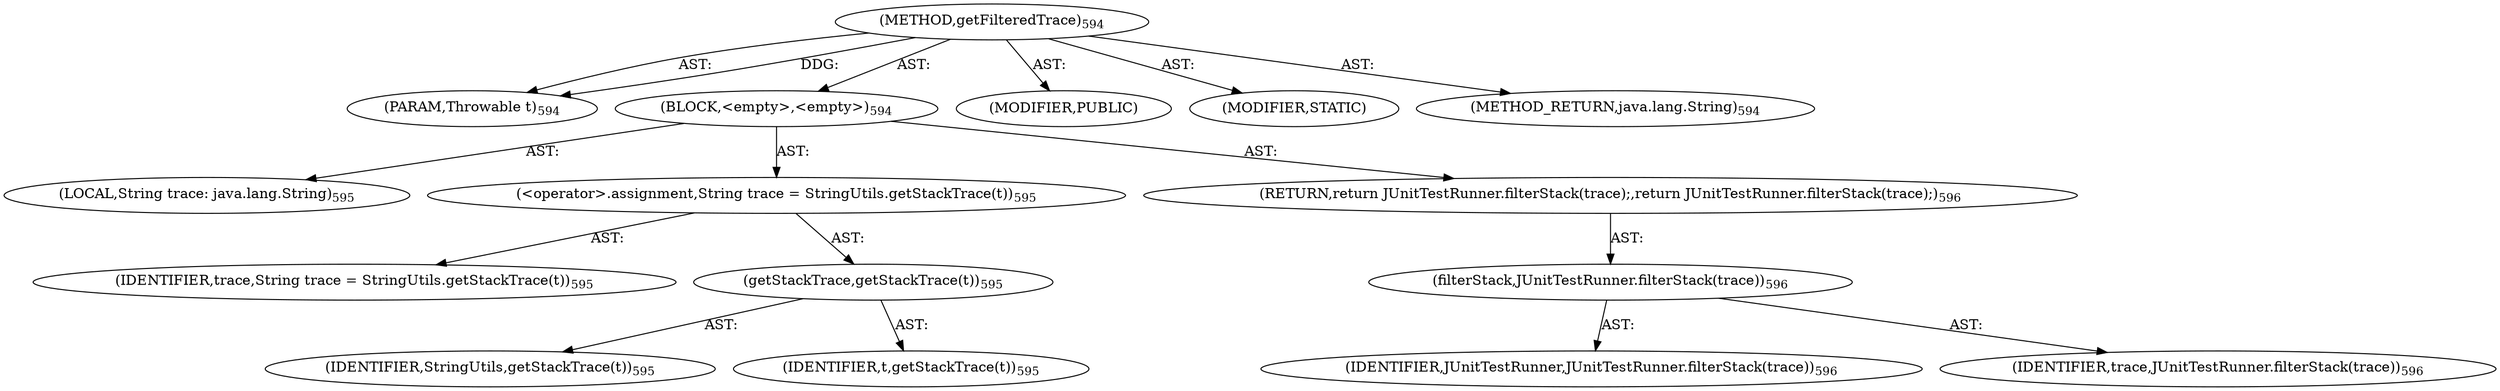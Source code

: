 digraph "getFilteredTrace" {  
"111669149720" [label = <(METHOD,getFilteredTrace)<SUB>594</SUB>> ]
"115964117055" [label = <(PARAM,Throwable t)<SUB>594</SUB>> ]
"25769803860" [label = <(BLOCK,&lt;empty&gt;,&lt;empty&gt;)<SUB>594</SUB>> ]
"94489280547" [label = <(LOCAL,String trace: java.lang.String)<SUB>595</SUB>> ]
"30064771448" [label = <(&lt;operator&gt;.assignment,String trace = StringUtils.getStackTrace(t))<SUB>595</SUB>> ]
"68719477048" [label = <(IDENTIFIER,trace,String trace = StringUtils.getStackTrace(t))<SUB>595</SUB>> ]
"30064771449" [label = <(getStackTrace,getStackTrace(t))<SUB>595</SUB>> ]
"68719477049" [label = <(IDENTIFIER,StringUtils,getStackTrace(t))<SUB>595</SUB>> ]
"68719477050" [label = <(IDENTIFIER,t,getStackTrace(t))<SUB>595</SUB>> ]
"146028888066" [label = <(RETURN,return JUnitTestRunner.filterStack(trace);,return JUnitTestRunner.filterStack(trace);)<SUB>596</SUB>> ]
"30064771450" [label = <(filterStack,JUnitTestRunner.filterStack(trace))<SUB>596</SUB>> ]
"68719477051" [label = <(IDENTIFIER,JUnitTestRunner,JUnitTestRunner.filterStack(trace))<SUB>596</SUB>> ]
"68719477052" [label = <(IDENTIFIER,trace,JUnitTestRunner.filterStack(trace))<SUB>596</SUB>> ]
"133143986249" [label = <(MODIFIER,PUBLIC)> ]
"133143986250" [label = <(MODIFIER,STATIC)> ]
"128849018904" [label = <(METHOD_RETURN,java.lang.String)<SUB>594</SUB>> ]
  "111669149720" -> "115964117055"  [ label = "AST: "] 
  "111669149720" -> "25769803860"  [ label = "AST: "] 
  "111669149720" -> "133143986249"  [ label = "AST: "] 
  "111669149720" -> "133143986250"  [ label = "AST: "] 
  "111669149720" -> "128849018904"  [ label = "AST: "] 
  "25769803860" -> "94489280547"  [ label = "AST: "] 
  "25769803860" -> "30064771448"  [ label = "AST: "] 
  "25769803860" -> "146028888066"  [ label = "AST: "] 
  "30064771448" -> "68719477048"  [ label = "AST: "] 
  "30064771448" -> "30064771449"  [ label = "AST: "] 
  "30064771449" -> "68719477049"  [ label = "AST: "] 
  "30064771449" -> "68719477050"  [ label = "AST: "] 
  "146028888066" -> "30064771450"  [ label = "AST: "] 
  "30064771450" -> "68719477051"  [ label = "AST: "] 
  "30064771450" -> "68719477052"  [ label = "AST: "] 
  "111669149720" -> "115964117055"  [ label = "DDG: "] 
}
